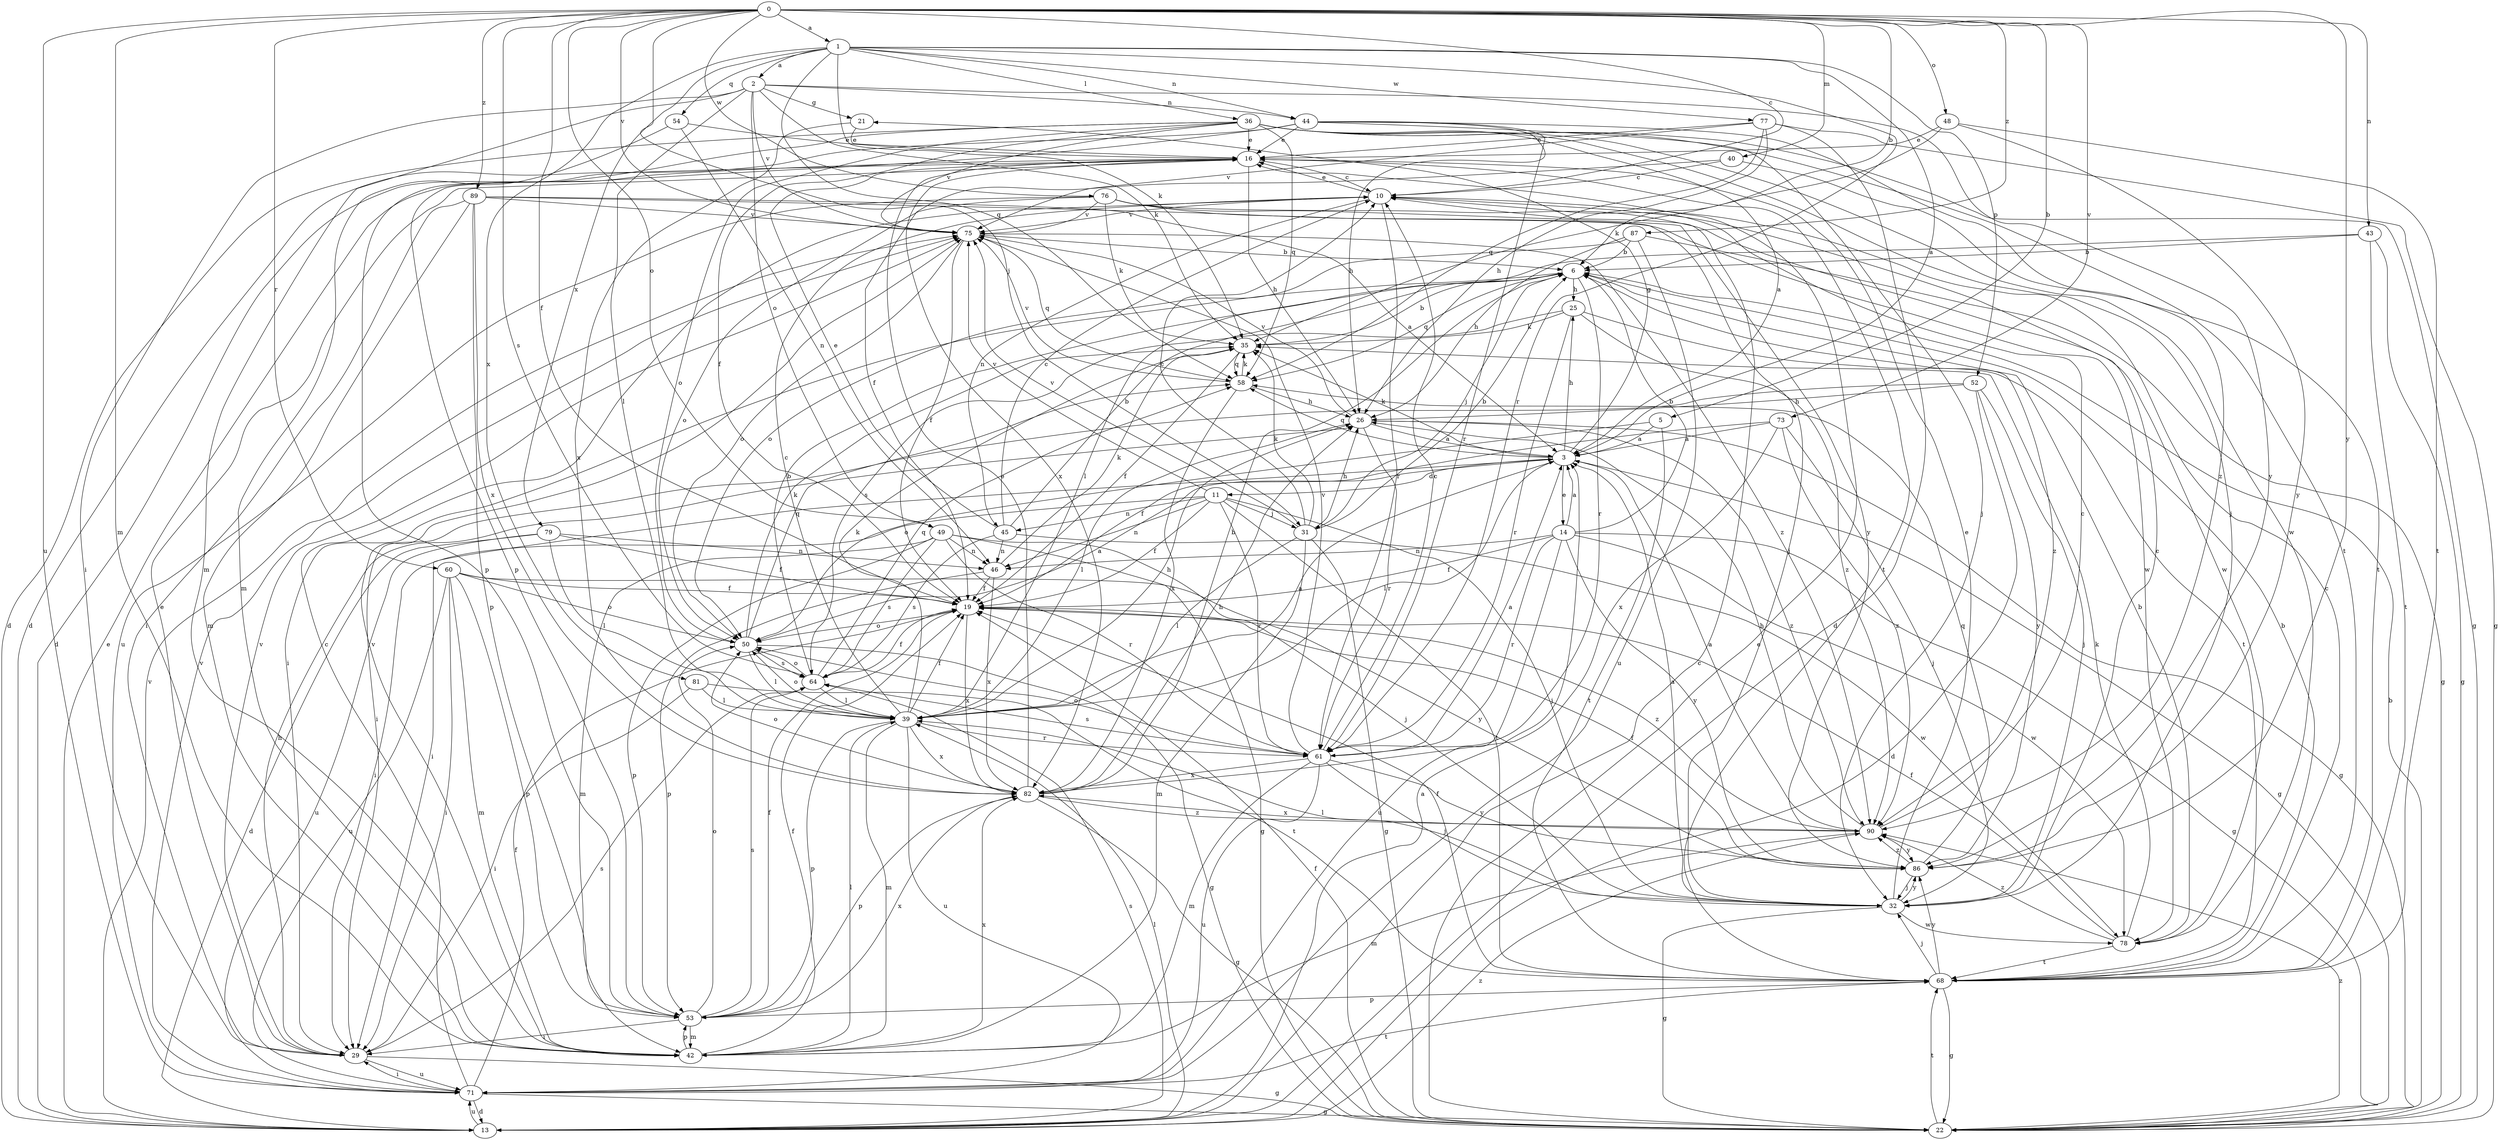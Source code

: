 strict digraph  {
0;
1;
2;
3;
5;
6;
10;
11;
13;
14;
16;
19;
21;
22;
25;
26;
29;
31;
32;
35;
36;
39;
40;
42;
43;
44;
45;
46;
48;
49;
50;
52;
53;
54;
58;
60;
61;
64;
68;
71;
73;
75;
76;
77;
78;
79;
81;
82;
86;
87;
89;
90;
0 -> 1  [label=a];
0 -> 5  [label=b];
0 -> 6  [label=b];
0 -> 10  [label=c];
0 -> 19  [label=f];
0 -> 31  [label=j];
0 -> 40  [label=m];
0 -> 42  [label=m];
0 -> 43  [label=n];
0 -> 48  [label=o];
0 -> 49  [label=o];
0 -> 60  [label=r];
0 -> 64  [label=s];
0 -> 71  [label=u];
0 -> 73  [label=v];
0 -> 75  [label=v];
0 -> 76  [label=w];
0 -> 86  [label=y];
0 -> 87  [label=z];
0 -> 89  [label=z];
1 -> 2  [label=a];
1 -> 3  [label=a];
1 -> 35  [label=k];
1 -> 36  [label=l];
1 -> 44  [label=n];
1 -> 52  [label=p];
1 -> 54  [label=q];
1 -> 58  [label=q];
1 -> 61  [label=r];
1 -> 77  [label=w];
1 -> 79  [label=x];
1 -> 81  [label=x];
2 -> 21  [label=g];
2 -> 29  [label=i];
2 -> 35  [label=k];
2 -> 39  [label=l];
2 -> 42  [label=m];
2 -> 44  [label=n];
2 -> 49  [label=o];
2 -> 75  [label=v];
2 -> 86  [label=y];
3 -> 11  [label=d];
3 -> 14  [label=e];
3 -> 21  [label=g];
3 -> 22  [label=g];
3 -> 25  [label=h];
3 -> 29  [label=i];
3 -> 35  [label=k];
3 -> 39  [label=l];
3 -> 58  [label=q];
5 -> 3  [label=a];
5 -> 50  [label=o];
5 -> 68  [label=t];
6 -> 25  [label=h];
6 -> 29  [label=i];
6 -> 31  [label=j];
6 -> 58  [label=q];
6 -> 61  [label=r];
6 -> 90  [label=z];
10 -> 16  [label=e];
10 -> 45  [label=n];
10 -> 61  [label=r];
10 -> 75  [label=v];
11 -> 19  [label=f];
11 -> 29  [label=i];
11 -> 31  [label=j];
11 -> 32  [label=j];
11 -> 45  [label=n];
11 -> 46  [label=n];
11 -> 61  [label=r];
11 -> 68  [label=t];
11 -> 75  [label=v];
13 -> 3  [label=a];
13 -> 10  [label=c];
13 -> 16  [label=e];
13 -> 39  [label=l];
13 -> 64  [label=s];
13 -> 71  [label=u];
13 -> 75  [label=v];
13 -> 90  [label=z];
14 -> 3  [label=a];
14 -> 6  [label=b];
14 -> 19  [label=f];
14 -> 22  [label=g];
14 -> 46  [label=n];
14 -> 61  [label=r];
14 -> 71  [label=u];
14 -> 78  [label=w];
14 -> 86  [label=y];
16 -> 10  [label=c];
16 -> 13  [label=d];
16 -> 26  [label=h];
16 -> 68  [label=t];
16 -> 82  [label=x];
19 -> 50  [label=o];
19 -> 82  [label=x];
19 -> 90  [label=z];
21 -> 16  [label=e];
21 -> 82  [label=x];
22 -> 6  [label=b];
22 -> 16  [label=e];
22 -> 19  [label=f];
22 -> 68  [label=t];
22 -> 90  [label=z];
25 -> 35  [label=k];
25 -> 61  [label=r];
25 -> 64  [label=s];
25 -> 68  [label=t];
25 -> 90  [label=z];
26 -> 3  [label=a];
26 -> 22  [label=g];
26 -> 39  [label=l];
26 -> 61  [label=r];
26 -> 75  [label=v];
26 -> 90  [label=z];
29 -> 16  [label=e];
29 -> 22  [label=g];
29 -> 26  [label=h];
29 -> 64  [label=s];
29 -> 71  [label=u];
29 -> 75  [label=v];
31 -> 6  [label=b];
31 -> 10  [label=c];
31 -> 22  [label=g];
31 -> 26  [label=h];
31 -> 35  [label=k];
31 -> 39  [label=l];
31 -> 42  [label=m];
31 -> 75  [label=v];
32 -> 3  [label=a];
32 -> 10  [label=c];
32 -> 16  [label=e];
32 -> 22  [label=g];
32 -> 39  [label=l];
32 -> 78  [label=w];
32 -> 86  [label=y];
35 -> 6  [label=b];
35 -> 19  [label=f];
35 -> 58  [label=q];
36 -> 3  [label=a];
36 -> 13  [label=d];
36 -> 16  [label=e];
36 -> 19  [label=f];
36 -> 22  [label=g];
36 -> 32  [label=j];
36 -> 50  [label=o];
36 -> 53  [label=p];
36 -> 58  [label=q];
36 -> 68  [label=t];
36 -> 75  [label=v];
36 -> 78  [label=w];
39 -> 3  [label=a];
39 -> 10  [label=c];
39 -> 19  [label=f];
39 -> 26  [label=h];
39 -> 35  [label=k];
39 -> 42  [label=m];
39 -> 50  [label=o];
39 -> 53  [label=p];
39 -> 61  [label=r];
39 -> 71  [label=u];
39 -> 82  [label=x];
40 -> 10  [label=c];
40 -> 19  [label=f];
40 -> 68  [label=t];
42 -> 19  [label=f];
42 -> 39  [label=l];
42 -> 53  [label=p];
42 -> 75  [label=v];
42 -> 82  [label=x];
43 -> 6  [label=b];
43 -> 22  [label=g];
43 -> 39  [label=l];
43 -> 68  [label=t];
44 -> 13  [label=d];
44 -> 16  [label=e];
44 -> 26  [label=h];
44 -> 32  [label=j];
44 -> 53  [label=p];
44 -> 61  [label=r];
44 -> 90  [label=z];
45 -> 6  [label=b];
45 -> 10  [label=c];
45 -> 16  [label=e];
45 -> 46  [label=n];
45 -> 64  [label=s];
45 -> 78  [label=w];
46 -> 19  [label=f];
46 -> 35  [label=k];
46 -> 53  [label=p];
46 -> 82  [label=x];
48 -> 16  [label=e];
48 -> 35  [label=k];
48 -> 68  [label=t];
48 -> 86  [label=y];
49 -> 22  [label=g];
49 -> 32  [label=j];
49 -> 42  [label=m];
49 -> 46  [label=n];
49 -> 53  [label=p];
49 -> 61  [label=r];
49 -> 64  [label=s];
50 -> 3  [label=a];
50 -> 22  [label=g];
50 -> 35  [label=k];
50 -> 39  [label=l];
50 -> 58  [label=q];
50 -> 64  [label=s];
52 -> 13  [label=d];
52 -> 26  [label=h];
52 -> 29  [label=i];
52 -> 32  [label=j];
52 -> 86  [label=y];
53 -> 19  [label=f];
53 -> 29  [label=i];
53 -> 42  [label=m];
53 -> 50  [label=o];
53 -> 64  [label=s];
53 -> 82  [label=x];
54 -> 16  [label=e];
54 -> 42  [label=m];
54 -> 46  [label=n];
58 -> 26  [label=h];
58 -> 35  [label=k];
58 -> 75  [label=v];
58 -> 82  [label=x];
60 -> 19  [label=f];
60 -> 29  [label=i];
60 -> 42  [label=m];
60 -> 50  [label=o];
60 -> 53  [label=p];
60 -> 71  [label=u];
60 -> 86  [label=y];
61 -> 3  [label=a];
61 -> 10  [label=c];
61 -> 32  [label=j];
61 -> 42  [label=m];
61 -> 50  [label=o];
61 -> 64  [label=s];
61 -> 71  [label=u];
61 -> 75  [label=v];
61 -> 82  [label=x];
61 -> 86  [label=y];
64 -> 6  [label=b];
64 -> 19  [label=f];
64 -> 39  [label=l];
64 -> 50  [label=o];
64 -> 58  [label=q];
68 -> 6  [label=b];
68 -> 10  [label=c];
68 -> 19  [label=f];
68 -> 22  [label=g];
68 -> 32  [label=j];
68 -> 53  [label=p];
68 -> 86  [label=y];
71 -> 10  [label=c];
71 -> 13  [label=d];
71 -> 19  [label=f];
71 -> 22  [label=g];
71 -> 29  [label=i];
71 -> 68  [label=t];
71 -> 75  [label=v];
73 -> 3  [label=a];
73 -> 19  [label=f];
73 -> 32  [label=j];
73 -> 82  [label=x];
73 -> 90  [label=z];
75 -> 6  [label=b];
75 -> 19  [label=f];
75 -> 50  [label=o];
75 -> 58  [label=q];
75 -> 90  [label=z];
76 -> 32  [label=j];
76 -> 35  [label=k];
76 -> 50  [label=o];
76 -> 71  [label=u];
76 -> 75  [label=v];
76 -> 78  [label=w];
76 -> 86  [label=y];
77 -> 13  [label=d];
77 -> 16  [label=e];
77 -> 22  [label=g];
77 -> 26  [label=h];
77 -> 58  [label=q];
77 -> 75  [label=v];
78 -> 6  [label=b];
78 -> 19  [label=f];
78 -> 35  [label=k];
78 -> 68  [label=t];
78 -> 90  [label=z];
79 -> 13  [label=d];
79 -> 19  [label=f];
79 -> 39  [label=l];
79 -> 46  [label=n];
79 -> 71  [label=u];
81 -> 29  [label=i];
81 -> 39  [label=l];
81 -> 68  [label=t];
82 -> 6  [label=b];
82 -> 16  [label=e];
82 -> 22  [label=g];
82 -> 26  [label=h];
82 -> 50  [label=o];
82 -> 53  [label=p];
82 -> 90  [label=z];
86 -> 19  [label=f];
86 -> 32  [label=j];
86 -> 58  [label=q];
86 -> 90  [label=z];
87 -> 6  [label=b];
87 -> 22  [label=g];
87 -> 26  [label=h];
87 -> 50  [label=o];
87 -> 71  [label=u];
89 -> 3  [label=a];
89 -> 29  [label=i];
89 -> 42  [label=m];
89 -> 53  [label=p];
89 -> 75  [label=v];
89 -> 78  [label=w];
89 -> 82  [label=x];
90 -> 3  [label=a];
90 -> 10  [label=c];
90 -> 26  [label=h];
90 -> 42  [label=m];
90 -> 82  [label=x];
90 -> 86  [label=y];
}
